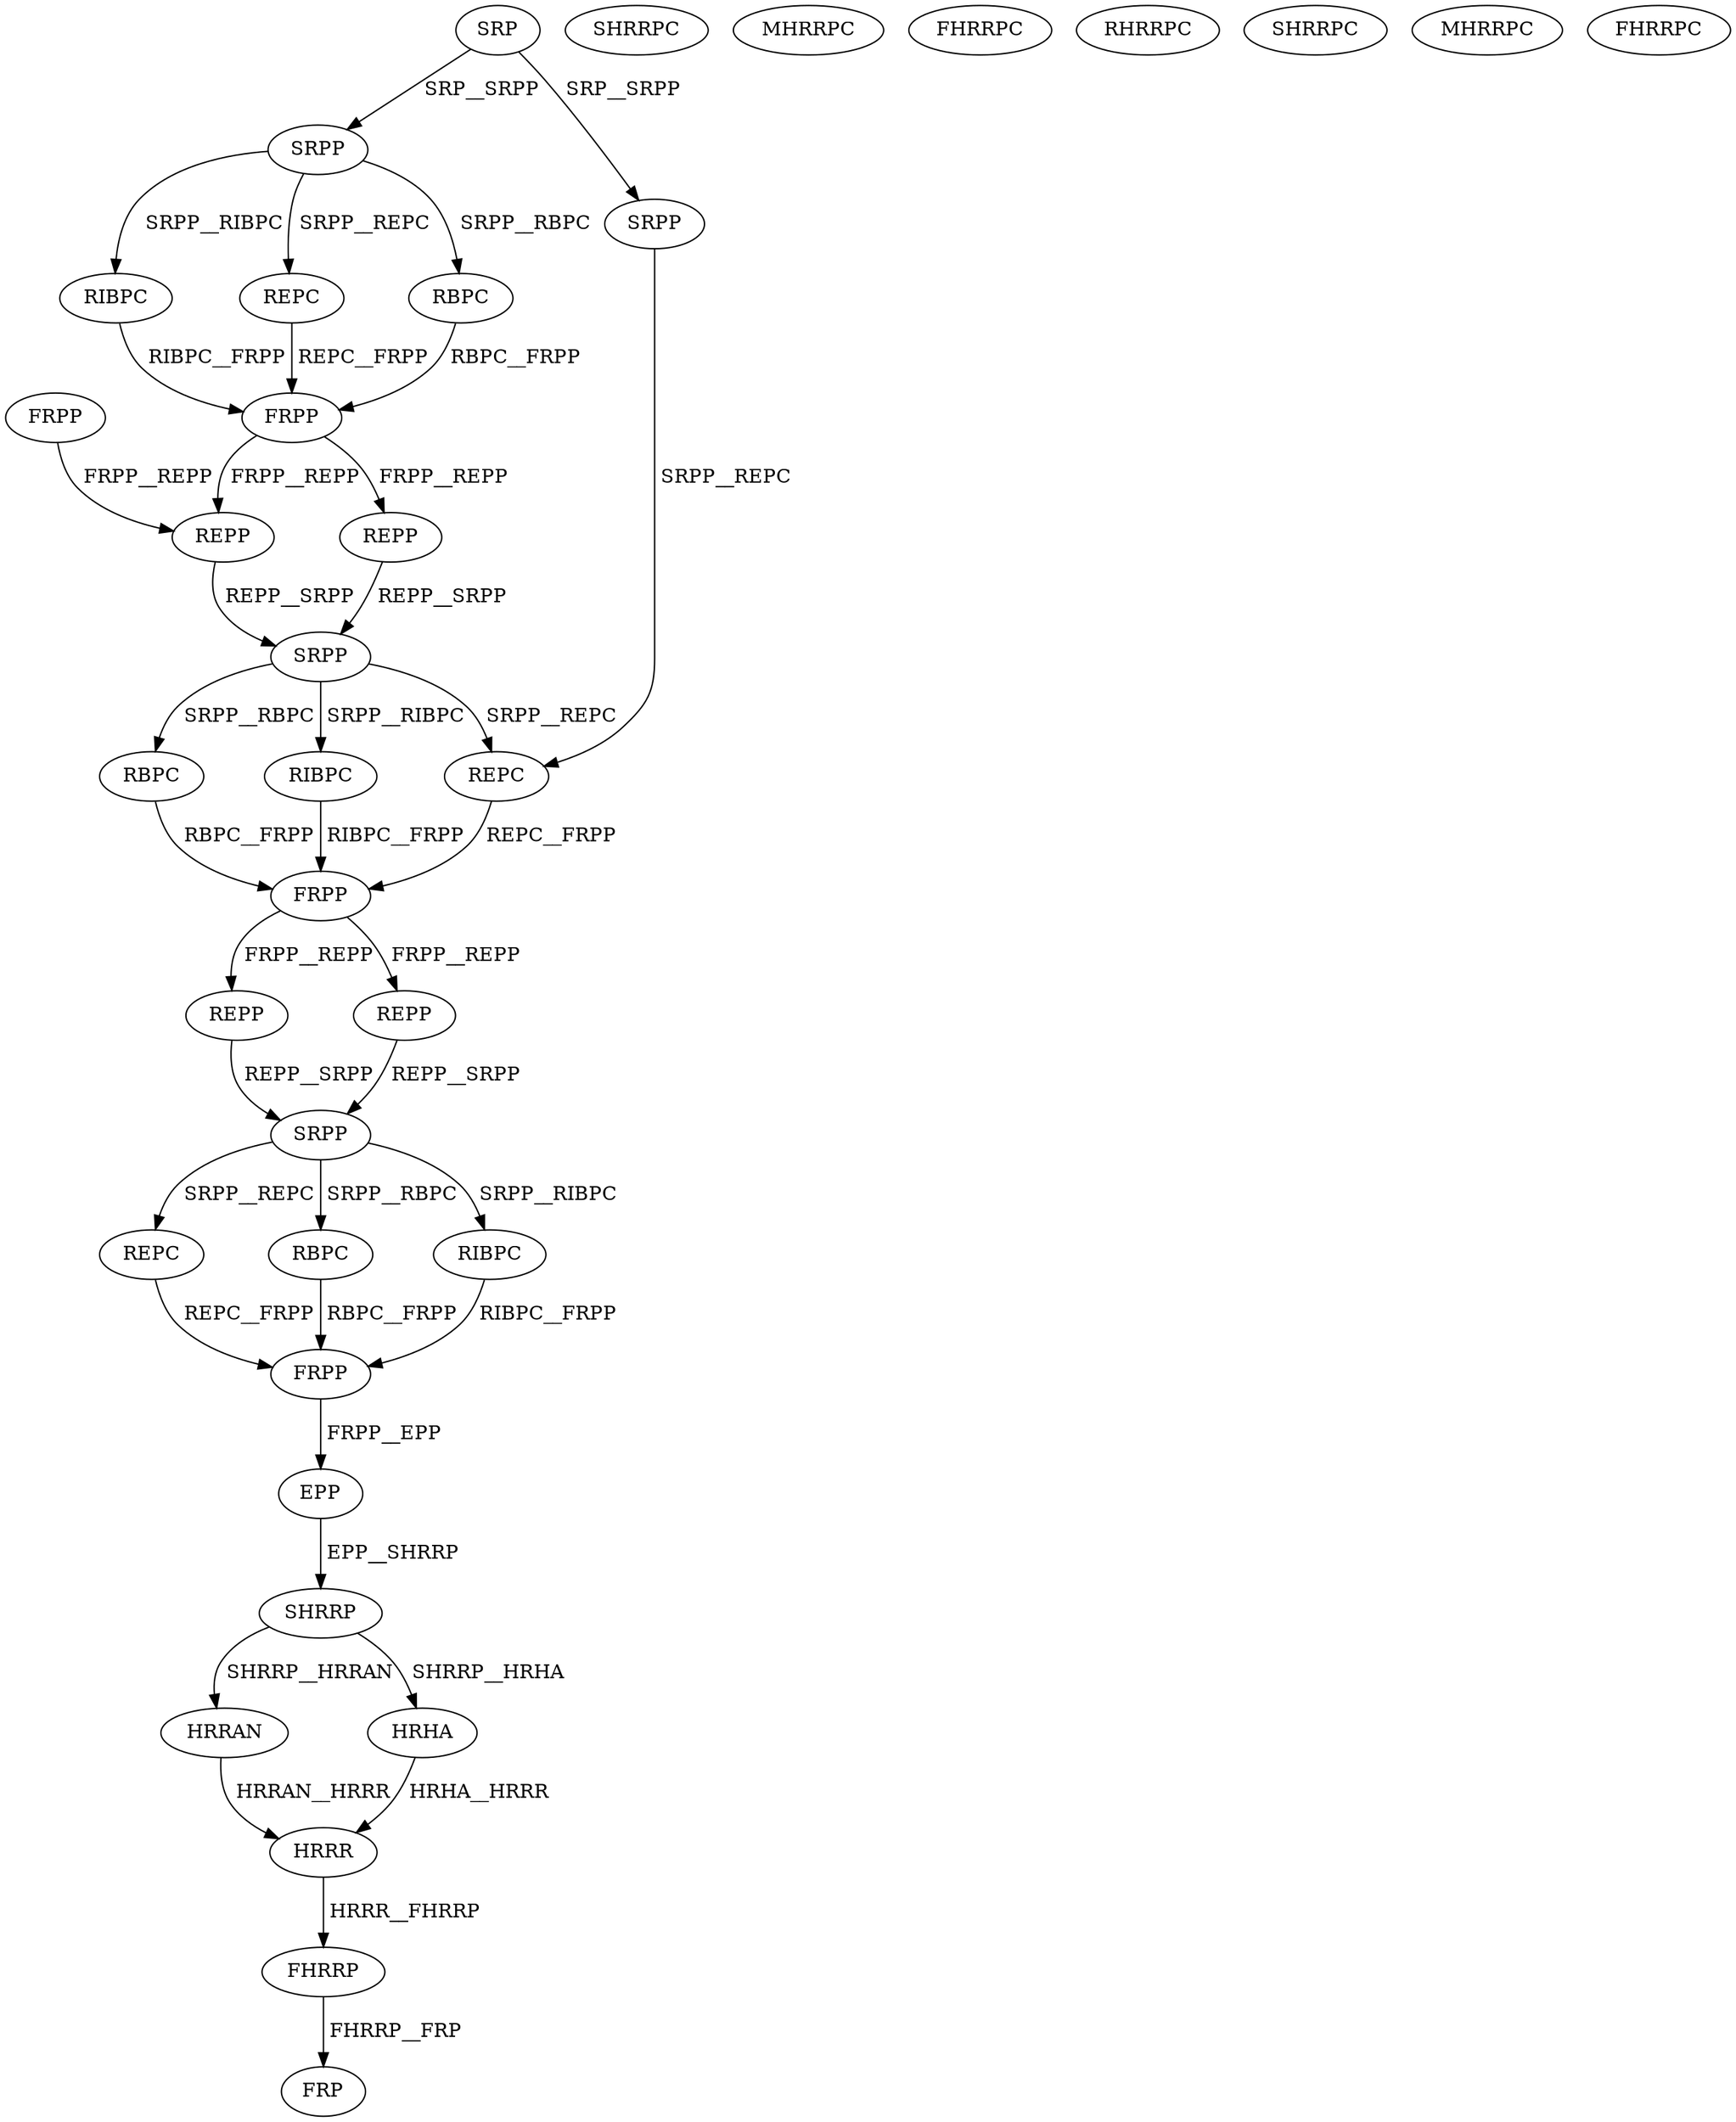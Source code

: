 digraph G { 
1 [label="SRP",color=black,fontcolor=black];
2 [label="SRPP",color=black,fontcolor=black];
3 [label="FRPP",color=black,fontcolor=black];
4 [label="REPC",color=black,fontcolor=black];
5 [label="RBPC",color=black,fontcolor=black];
6 [label="RIBPC",color=black,fontcolor=black];
7 [label="FRPP",color=black,fontcolor=black];
8 [label="SRPP",color=black,fontcolor=black];
9 [label="REPP",color=black,fontcolor=black];
10 [label="REPP",color=black,fontcolor=black];
11 [label="SRPP",color=black,fontcolor=black];
12 [label="REPC",color=black,fontcolor=black];
13 [label="RBPC",color=black,fontcolor=black];
14 [label="RIBPC",color=black,fontcolor=black];
15 [label="FRPP",color=black,fontcolor=black];
16 [label="REPP",color=black,fontcolor=black];
17 [label="REPP",color=black,fontcolor=black];
18 [label="SRPP",color=black,fontcolor=black];
19 [label="REPC",color=black,fontcolor=black];
20 [label="RBPC",color=black,fontcolor=black];
21 [label="RIBPC",color=black,fontcolor=black];
22 [label="FRPP",color=black,fontcolor=black];
23 [label="EPP",color=black,fontcolor=black];
24 [label="SHRRP",color=black,fontcolor=black];
25 [label="HRRAN",color=black,fontcolor=black];
26 [label="SHRRPC",color=black,fontcolor=black];
27 [label="HRHA",color=black,fontcolor=black];
28 [label="MHRRPC",color=black,fontcolor=black];
29 [label="FHRRPC",color=black,fontcolor=black];
30 [label="RHRRPC",color=black,fontcolor=black];
31 [label="SHRRPC",color=black,fontcolor=black];
32 [label="MHRRPC",color=black,fontcolor=black];
33 [label="FHRRPC",color=black,fontcolor=black];
34 [label="HRRR",color=black,fontcolor=black];
35 [label="FHRRP",color=black,fontcolor=black];
36 [label="FRP",color=black,fontcolor=black];
1->2[label=" SRP__SRPP",color=black,fontcolor=black];
1->8[label=" SRP__SRPP",color=black,fontcolor=black];
2->4[label=" SRPP__REPC",color=black,fontcolor=black];
2->5[label=" SRPP__RBPC",color=black,fontcolor=black];
2->6[label=" SRPP__RIBPC",color=black,fontcolor=black];
3->9[label=" FRPP__REPP",color=black,fontcolor=black];
4->7[label=" REPC__FRPP",color=black,fontcolor=black];
5->7[label=" RBPC__FRPP",color=black,fontcolor=black];
6->7[label=" RIBPC__FRPP",color=black,fontcolor=black];
7->9[label=" FRPP__REPP",color=black,fontcolor=black];
7->10[label=" FRPP__REPP",color=black,fontcolor=black];
8->12[label=" SRPP__REPC",color=black,fontcolor=black];
9->11[label=" REPP__SRPP",color=black,fontcolor=black];
10->11[label=" REPP__SRPP",color=black,fontcolor=black];
11->12[label=" SRPP__REPC",color=black,fontcolor=black];
11->13[label=" SRPP__RBPC",color=black,fontcolor=black];
11->14[label=" SRPP__RIBPC",color=black,fontcolor=black];
12->15[label=" REPC__FRPP",color=black,fontcolor=black];
13->15[label=" RBPC__FRPP",color=black,fontcolor=black];
14->15[label=" RIBPC__FRPP",color=black,fontcolor=black];
15->16[label=" FRPP__REPP",color=black,fontcolor=black];
15->17[label=" FRPP__REPP",color=black,fontcolor=black];
16->18[label=" REPP__SRPP",color=black,fontcolor=black];
17->18[label=" REPP__SRPP",color=black,fontcolor=black];
18->19[label=" SRPP__REPC",color=black,fontcolor=black];
18->20[label=" SRPP__RBPC",color=black,fontcolor=black];
18->21[label=" SRPP__RIBPC",color=black,fontcolor=black];
19->22[label=" REPC__FRPP",color=black,fontcolor=black];
20->22[label=" RBPC__FRPP",color=black,fontcolor=black];
21->22[label=" RIBPC__FRPP",color=black,fontcolor=black];
22->23[label=" FRPP__EPP",color=black,fontcolor=black];
23->24[label=" EPP__SHRRP",color=black,fontcolor=black];
24->25[label=" SHRRP__HRRAN",color=black,fontcolor=black];
24->27[label=" SHRRP__HRHA",color=black,fontcolor=black];
25->34[label=" HRRAN__HRRR",color=black,fontcolor=black];
27->34[label=" HRHA__HRRR",color=black,fontcolor=black];
34->35[label=" HRRR__FHRRP",color=black,fontcolor=black];
35->36[label=" FHRRP__FRP",color=black,fontcolor=black];
}
